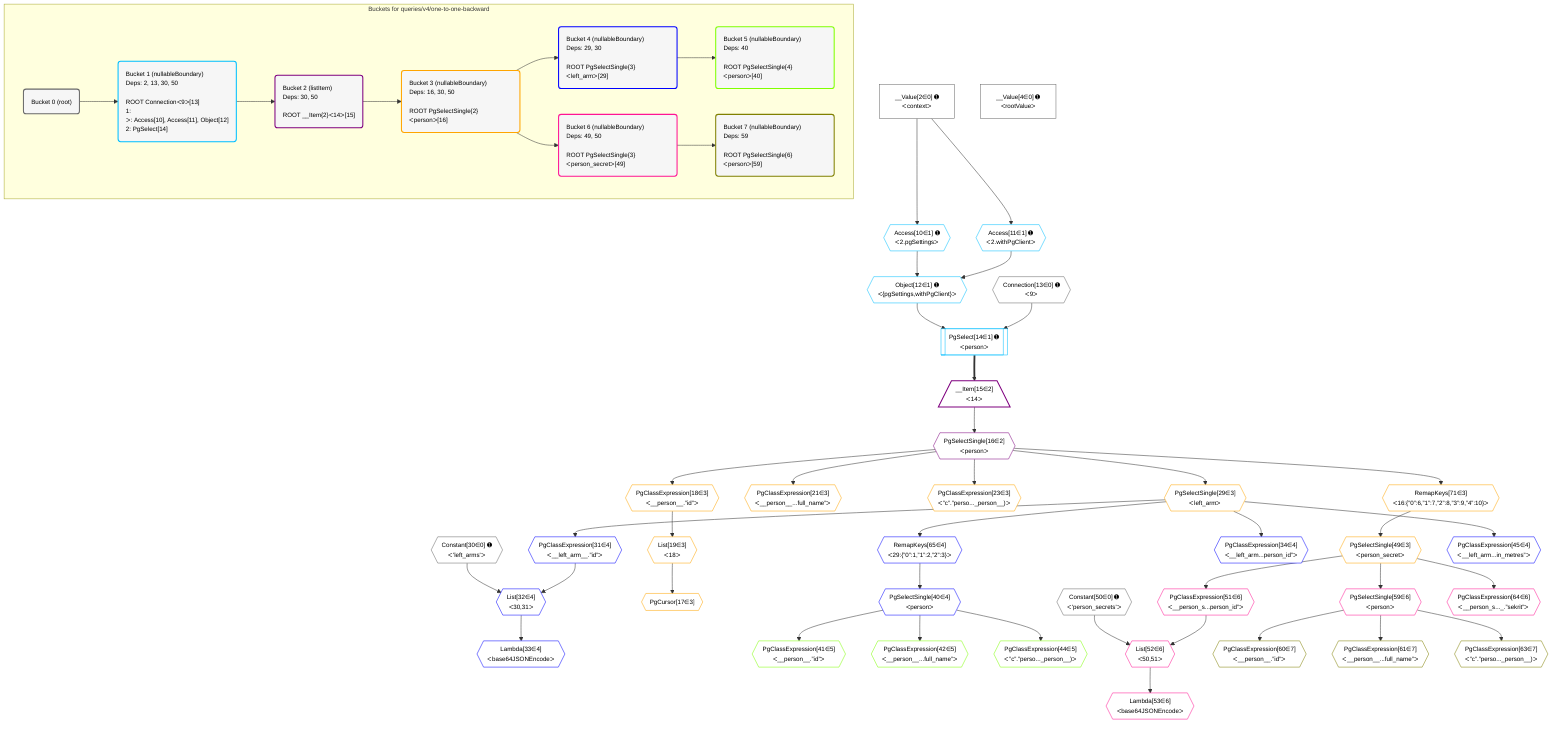 %%{init: {'themeVariables': { 'fontSize': '12px'}}}%%
graph TD
    classDef path fill:#eee,stroke:#000,color:#000
    classDef plan fill:#fff,stroke-width:1px,color:#000
    classDef itemplan fill:#fff,stroke-width:2px,color:#000
    classDef unbatchedplan fill:#dff,stroke-width:1px,color:#000
    classDef sideeffectplan fill:#fcc,stroke-width:2px,color:#000
    classDef bucket fill:#f6f6f6,color:#000,stroke-width:2px,text-align:left


    %% plan dependencies
    __Value2["__Value[2∈0] ➊<br />ᐸcontextᐳ"]:::plan
    __Value4["__Value[4∈0] ➊<br />ᐸrootValueᐳ"]:::plan
    Connection13{{"Connection[13∈0] ➊<br />ᐸ9ᐳ"}}:::plan
    Constant30{{"Constant[30∈0] ➊<br />ᐸ'left_arms'ᐳ"}}:::plan
    Constant50{{"Constant[50∈0] ➊<br />ᐸ'person_secrets'ᐳ"}}:::plan
    Object12{{"Object[12∈1] ➊<br />ᐸ{pgSettings,withPgClient}ᐳ"}}:::plan
    Access10{{"Access[10∈1] ➊<br />ᐸ2.pgSettingsᐳ"}}:::plan
    Access11{{"Access[11∈1] ➊<br />ᐸ2.withPgClientᐳ"}}:::plan
    Access10 & Access11 --> Object12
    PgSelect14[["PgSelect[14∈1] ➊<br />ᐸpersonᐳ"]]:::plan
    Object12 & Connection13 --> PgSelect14
    __Value2 --> Access10
    __Value2 --> Access11
    __Item15[/"__Item[15∈2]<br />ᐸ14ᐳ"\]:::itemplan
    PgSelect14 ==> __Item15
    PgSelectSingle16{{"PgSelectSingle[16∈2]<br />ᐸpersonᐳ"}}:::plan
    __Item15 --> PgSelectSingle16
    PgCursor17{{"PgCursor[17∈3]"}}:::plan
    List19{{"List[19∈3]<br />ᐸ18ᐳ"}}:::plan
    List19 --> PgCursor17
    PgClassExpression18{{"PgClassExpression[18∈3]<br />ᐸ__person__.”id”ᐳ"}}:::plan
    PgSelectSingle16 --> PgClassExpression18
    PgClassExpression18 --> List19
    PgClassExpression21{{"PgClassExpression[21∈3]<br />ᐸ__person__...full_name”ᐳ"}}:::plan
    PgSelectSingle16 --> PgClassExpression21
    PgClassExpression23{{"PgClassExpression[23∈3]<br />ᐸ”c”.”perso..._person__)ᐳ"}}:::plan
    PgSelectSingle16 --> PgClassExpression23
    PgSelectSingle29{{"PgSelectSingle[29∈3]<br />ᐸleft_armᐳ"}}:::plan
    PgSelectSingle16 --> PgSelectSingle29
    PgSelectSingle49{{"PgSelectSingle[49∈3]<br />ᐸperson_secretᐳ"}}:::plan
    RemapKeys71{{"RemapKeys[71∈3]<br />ᐸ16:{”0”:6,”1”:7,”2”:8,”3”:9,”4”:10}ᐳ"}}:::plan
    RemapKeys71 --> PgSelectSingle49
    PgSelectSingle16 --> RemapKeys71
    List32{{"List[32∈4]<br />ᐸ30,31ᐳ"}}:::plan
    PgClassExpression31{{"PgClassExpression[31∈4]<br />ᐸ__left_arm__.”id”ᐳ"}}:::plan
    Constant30 & PgClassExpression31 --> List32
    PgSelectSingle29 --> PgClassExpression31
    Lambda33{{"Lambda[33∈4]<br />ᐸbase64JSONEncodeᐳ"}}:::plan
    List32 --> Lambda33
    PgClassExpression34{{"PgClassExpression[34∈4]<br />ᐸ__left_arm...person_id”ᐳ"}}:::plan
    PgSelectSingle29 --> PgClassExpression34
    PgSelectSingle40{{"PgSelectSingle[40∈4]<br />ᐸpersonᐳ"}}:::plan
    RemapKeys65{{"RemapKeys[65∈4]<br />ᐸ29:{”0”:1,”1”:2,”2”:3}ᐳ"}}:::plan
    RemapKeys65 --> PgSelectSingle40
    PgClassExpression45{{"PgClassExpression[45∈4]<br />ᐸ__left_arm...in_metres”ᐳ"}}:::plan
    PgSelectSingle29 --> PgClassExpression45
    PgSelectSingle29 --> RemapKeys65
    PgClassExpression41{{"PgClassExpression[41∈5]<br />ᐸ__person__.”id”ᐳ"}}:::plan
    PgSelectSingle40 --> PgClassExpression41
    PgClassExpression42{{"PgClassExpression[42∈5]<br />ᐸ__person__...full_name”ᐳ"}}:::plan
    PgSelectSingle40 --> PgClassExpression42
    PgClassExpression44{{"PgClassExpression[44∈5]<br />ᐸ”c”.”perso..._person__)ᐳ"}}:::plan
    PgSelectSingle40 --> PgClassExpression44
    List52{{"List[52∈6]<br />ᐸ50,51ᐳ"}}:::plan
    PgClassExpression51{{"PgClassExpression[51∈6]<br />ᐸ__person_s...person_id”ᐳ"}}:::plan
    Constant50 & PgClassExpression51 --> List52
    PgSelectSingle49 --> PgClassExpression51
    Lambda53{{"Lambda[53∈6]<br />ᐸbase64JSONEncodeᐳ"}}:::plan
    List52 --> Lambda53
    PgSelectSingle59{{"PgSelectSingle[59∈6]<br />ᐸpersonᐳ"}}:::plan
    PgSelectSingle49 --> PgSelectSingle59
    PgClassExpression64{{"PgClassExpression[64∈6]<br />ᐸ__person_s..._.”sekrit”ᐳ"}}:::plan
    PgSelectSingle49 --> PgClassExpression64
    PgClassExpression60{{"PgClassExpression[60∈7]<br />ᐸ__person__.”id”ᐳ"}}:::plan
    PgSelectSingle59 --> PgClassExpression60
    PgClassExpression61{{"PgClassExpression[61∈7]<br />ᐸ__person__...full_name”ᐳ"}}:::plan
    PgSelectSingle59 --> PgClassExpression61
    PgClassExpression63{{"PgClassExpression[63∈7]<br />ᐸ”c”.”perso..._person__)ᐳ"}}:::plan
    PgSelectSingle59 --> PgClassExpression63

    %% define steps

    subgraph "Buckets for queries/v4/one-to-one-backward"
    Bucket0("Bucket 0 (root)"):::bucket
    classDef bucket0 stroke:#696969
    class Bucket0,__Value2,__Value4,Connection13,Constant30,Constant50 bucket0
    Bucket1("Bucket 1 (nullableBoundary)<br />Deps: 2, 13, 30, 50<br /><br />ROOT Connectionᐸ9ᐳ[13]<br />1: <br />ᐳ: Access[10], Access[11], Object[12]<br />2: PgSelect[14]"):::bucket
    classDef bucket1 stroke:#00bfff
    class Bucket1,Access10,Access11,Object12,PgSelect14 bucket1
    Bucket2("Bucket 2 (listItem)<br />Deps: 30, 50<br /><br />ROOT __Item{2}ᐸ14ᐳ[15]"):::bucket
    classDef bucket2 stroke:#7f007f
    class Bucket2,__Item15,PgSelectSingle16 bucket2
    Bucket3("Bucket 3 (nullableBoundary)<br />Deps: 16, 30, 50<br /><br />ROOT PgSelectSingle{2}ᐸpersonᐳ[16]"):::bucket
    classDef bucket3 stroke:#ffa500
    class Bucket3,PgCursor17,PgClassExpression18,List19,PgClassExpression21,PgClassExpression23,PgSelectSingle29,PgSelectSingle49,RemapKeys71 bucket3
    Bucket4("Bucket 4 (nullableBoundary)<br />Deps: 29, 30<br /><br />ROOT PgSelectSingle{3}ᐸleft_armᐳ[29]"):::bucket
    classDef bucket4 stroke:#0000ff
    class Bucket4,PgClassExpression31,List32,Lambda33,PgClassExpression34,PgSelectSingle40,PgClassExpression45,RemapKeys65 bucket4
    Bucket5("Bucket 5 (nullableBoundary)<br />Deps: 40<br /><br />ROOT PgSelectSingle{4}ᐸpersonᐳ[40]"):::bucket
    classDef bucket5 stroke:#7fff00
    class Bucket5,PgClassExpression41,PgClassExpression42,PgClassExpression44 bucket5
    Bucket6("Bucket 6 (nullableBoundary)<br />Deps: 49, 50<br /><br />ROOT PgSelectSingle{3}ᐸperson_secretᐳ[49]"):::bucket
    classDef bucket6 stroke:#ff1493
    class Bucket6,PgClassExpression51,List52,Lambda53,PgSelectSingle59,PgClassExpression64 bucket6
    Bucket7("Bucket 7 (nullableBoundary)<br />Deps: 59<br /><br />ROOT PgSelectSingle{6}ᐸpersonᐳ[59]"):::bucket
    classDef bucket7 stroke:#808000
    class Bucket7,PgClassExpression60,PgClassExpression61,PgClassExpression63 bucket7
    Bucket0 --> Bucket1
    Bucket1 --> Bucket2
    Bucket2 --> Bucket3
    Bucket3 --> Bucket4 & Bucket6
    Bucket4 --> Bucket5
    Bucket6 --> Bucket7
    end